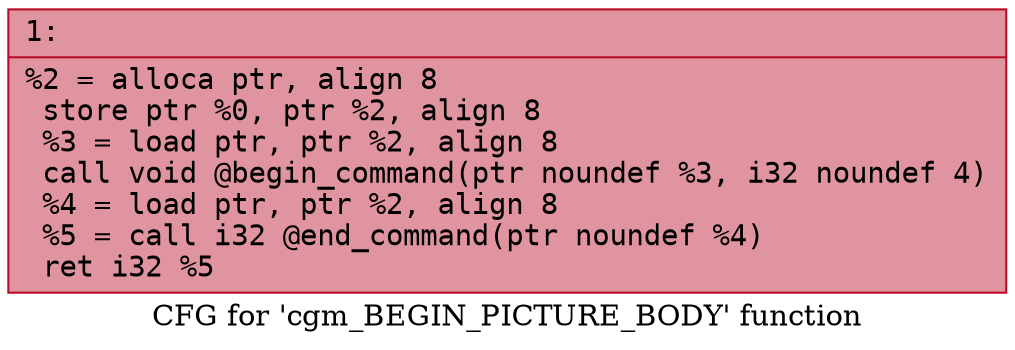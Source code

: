 digraph "CFG for 'cgm_BEGIN_PICTURE_BODY' function" {
	label="CFG for 'cgm_BEGIN_PICTURE_BODY' function";

	Node0x6000024c7390 [shape=record,color="#b70d28ff", style=filled, fillcolor="#b70d2870" fontname="Courier",label="{1:\l|  %2 = alloca ptr, align 8\l  store ptr %0, ptr %2, align 8\l  %3 = load ptr, ptr %2, align 8\l  call void @begin_command(ptr noundef %3, i32 noundef 4)\l  %4 = load ptr, ptr %2, align 8\l  %5 = call i32 @end_command(ptr noundef %4)\l  ret i32 %5\l}"];
}

